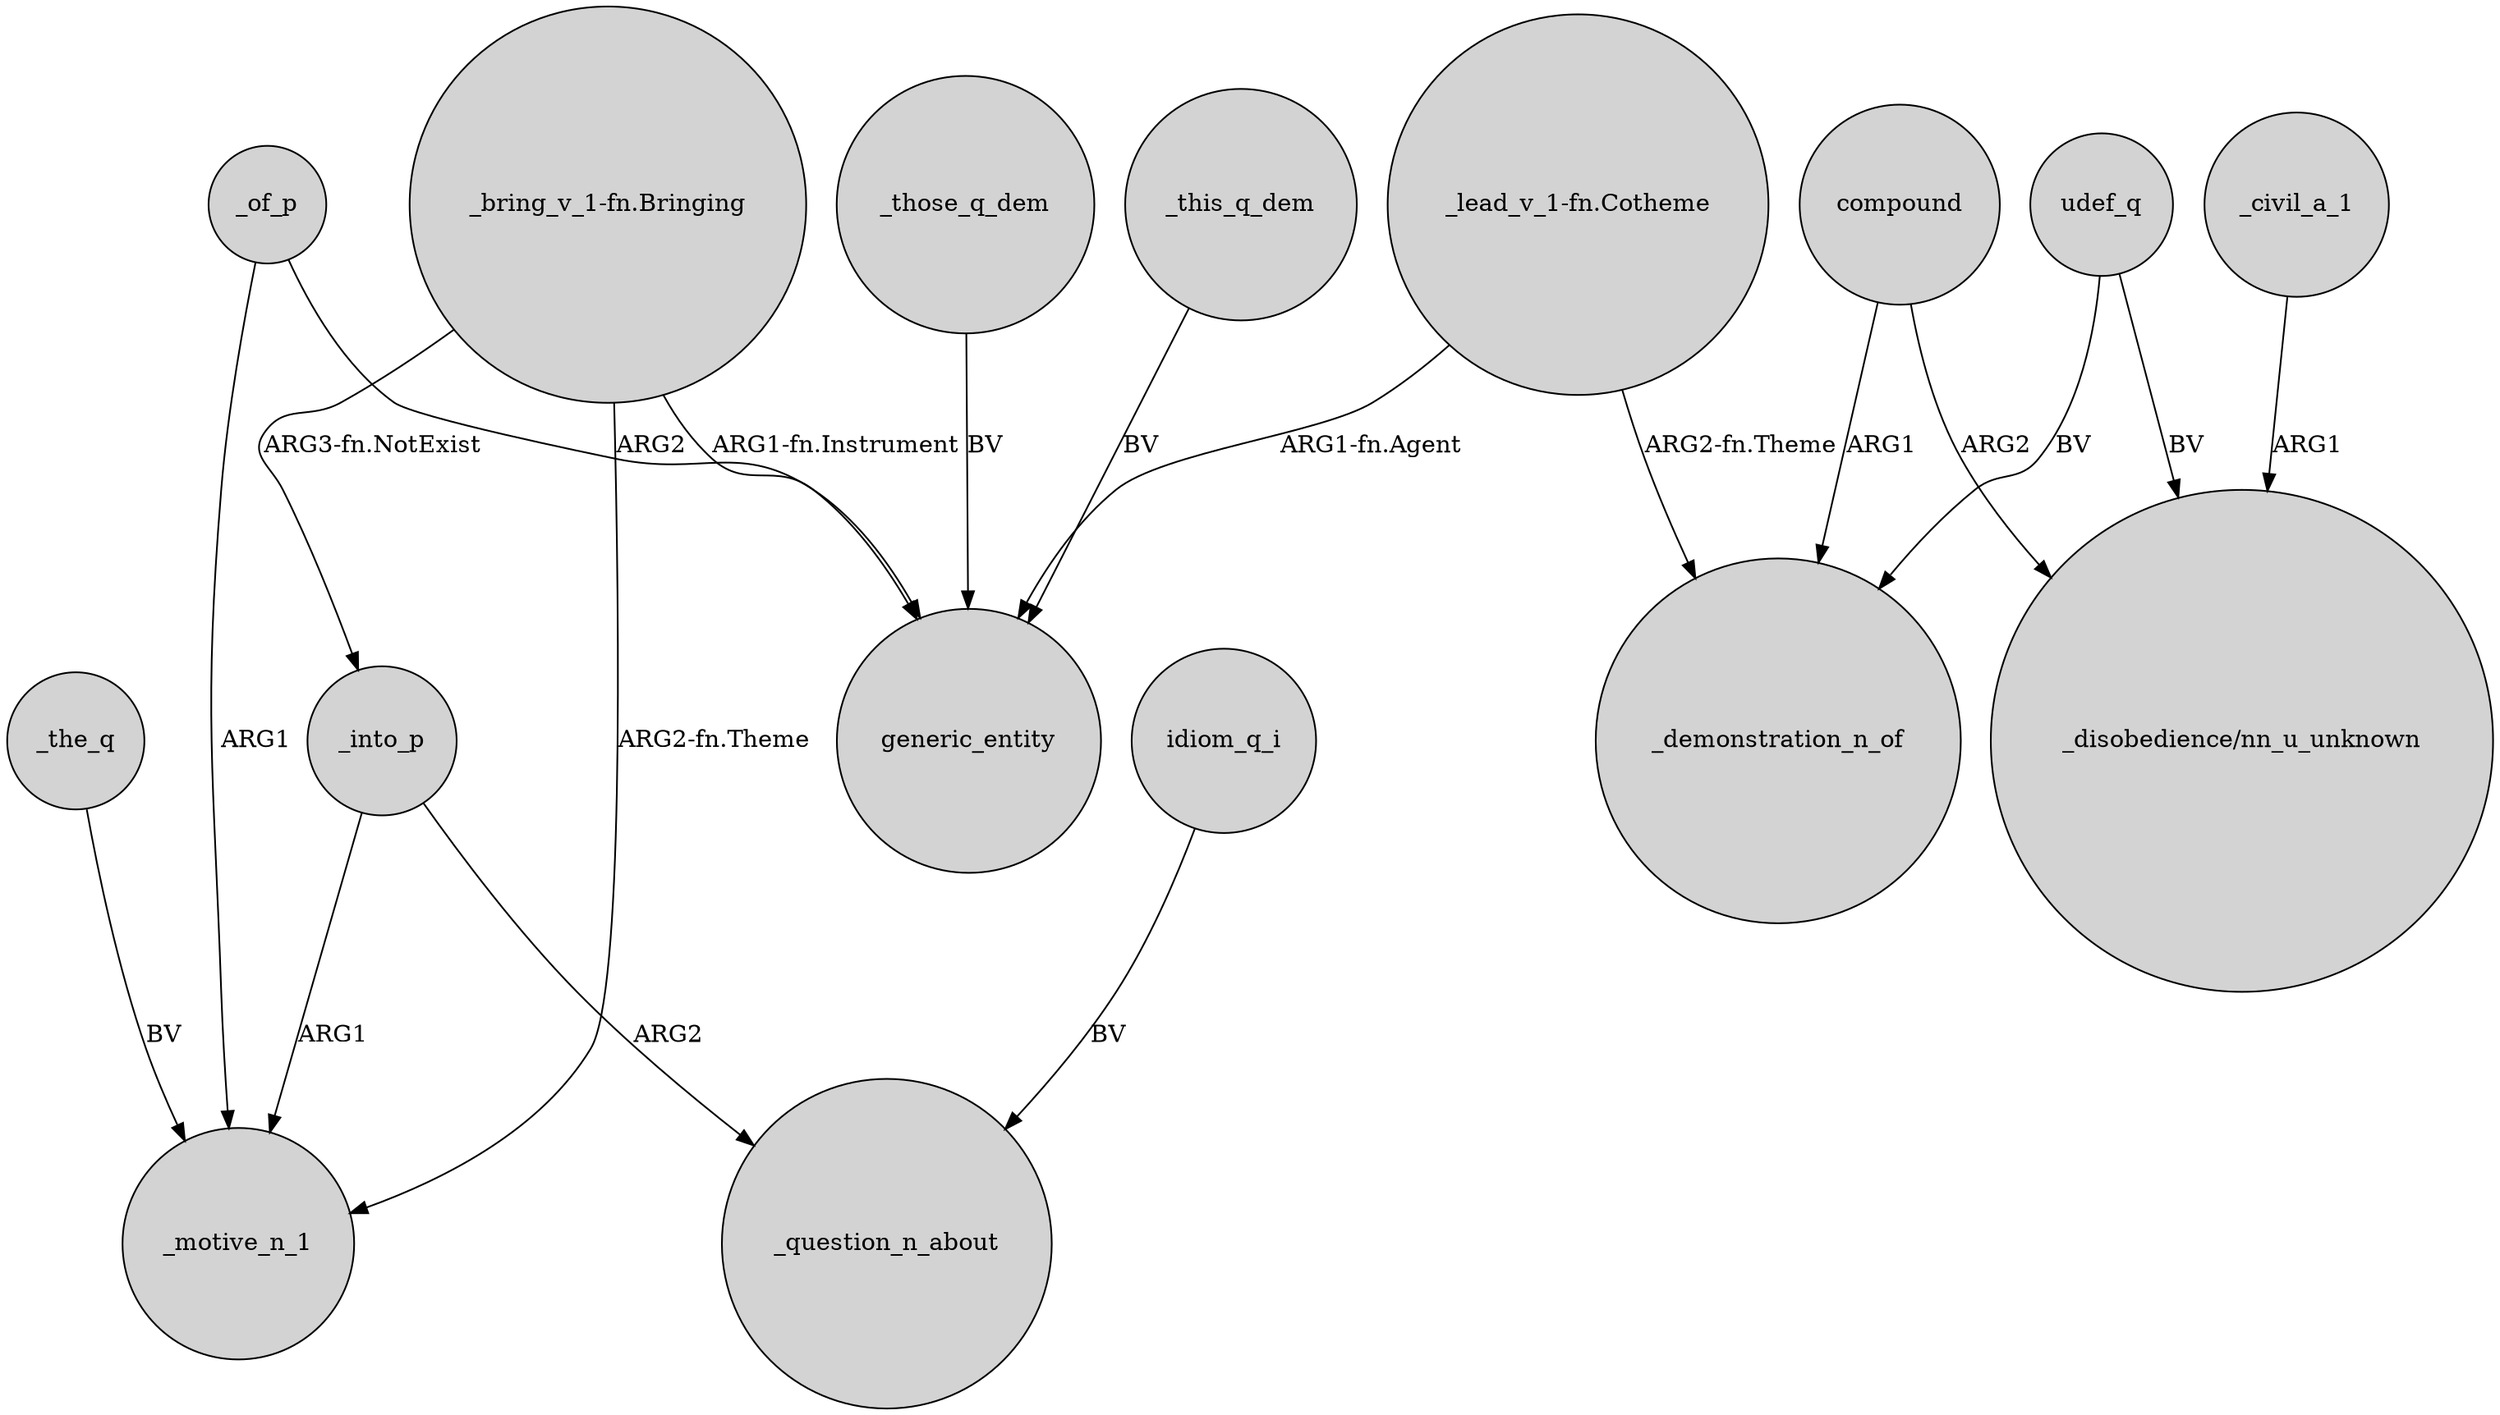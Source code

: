 digraph {
	node [shape=circle style=filled]
	"_bring_v_1-fn.Bringing" -> generic_entity [label="ARG1-fn.Instrument"]
	_of_p -> generic_entity [label=ARG2]
	_into_p -> _question_n_about [label=ARG2]
	_into_p -> _motive_n_1 [label=ARG1]
	_of_p -> _motive_n_1 [label=ARG1]
	_this_q_dem -> generic_entity [label=BV]
	_those_q_dem -> generic_entity [label=BV]
	udef_q -> "_disobedience/nn_u_unknown" [label=BV]
	compound -> "_disobedience/nn_u_unknown" [label=ARG2]
	_civil_a_1 -> "_disobedience/nn_u_unknown" [label=ARG1]
	"_bring_v_1-fn.Bringing" -> _motive_n_1 [label="ARG2-fn.Theme"]
	"_lead_v_1-fn.Cotheme" -> _demonstration_n_of [label="ARG2-fn.Theme"]
	"_bring_v_1-fn.Bringing" -> _into_p [label="ARG3-fn.NotExist"]
	idiom_q_i -> _question_n_about [label=BV]
	_the_q -> _motive_n_1 [label=BV]
	udef_q -> _demonstration_n_of [label=BV]
	compound -> _demonstration_n_of [label=ARG1]
	"_lead_v_1-fn.Cotheme" -> generic_entity [label="ARG1-fn.Agent"]
}
